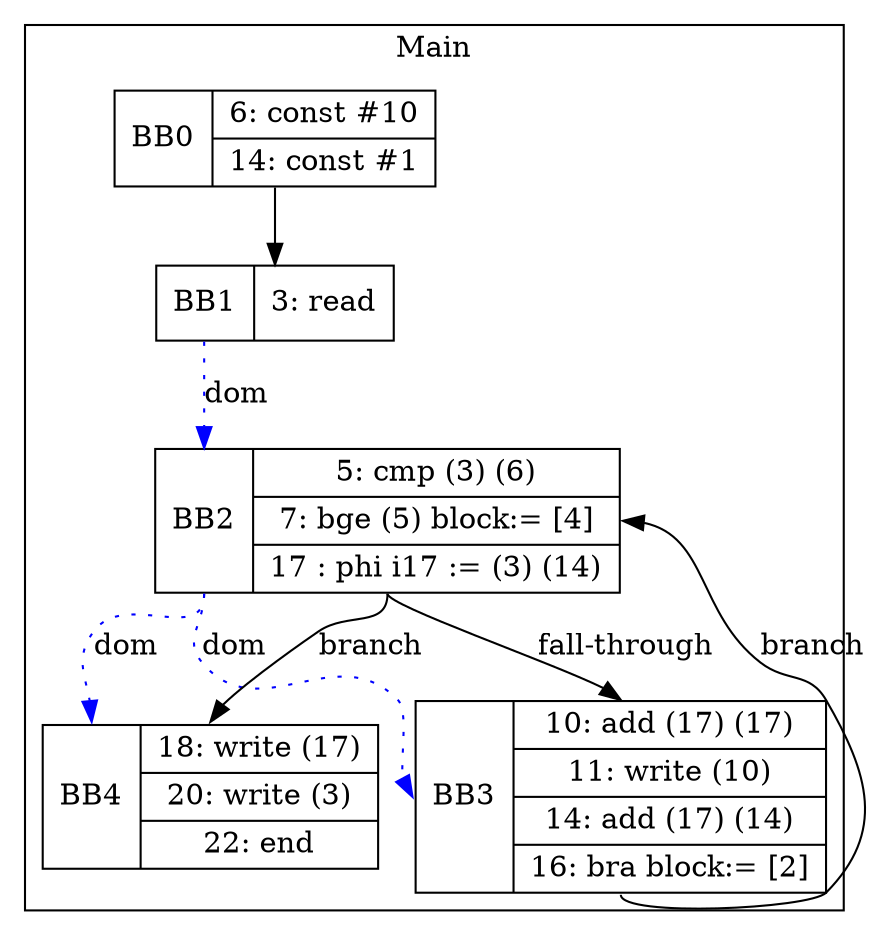digraph G {
node [shape=record];
subgraph cluster_main{
label = "Main";
BB0 [shape=record, label="<b>BB0|{6: const #10|14: const #1}"];
BB1 [shape=record, label="<b>BB1|{3: read}"];
BB2 [shape=record, label="<b>BB2|{5: cmp (3) (6)|7: bge (5) block:= [4]|17 : phi i17 := (3) (14)}"];
BB3 [shape=record, label="<b>BB3|{10: add (17) (17)|11: write (10)|14: add (17) (14)|16: bra block:= [2]}"];
BB4 [shape=record, label="<b>BB4|{18: write (17)|20: write (3)|22: end}"];
}
BB0:s -> BB1:n ;
BB2:b -> BB3:b [color=blue, style=dotted, label="dom"];
BB2:b -> BB4:b [color=blue, style=dotted, label="dom"];
BB1:b -> BB2:b [color=blue, style=dotted, label="dom"];
BB2:s -> BB4:n [label="branch"];
BB3:s -> BB2:e [label="branch"];
BB2:s -> BB3:n [label="fall-through"];
}
